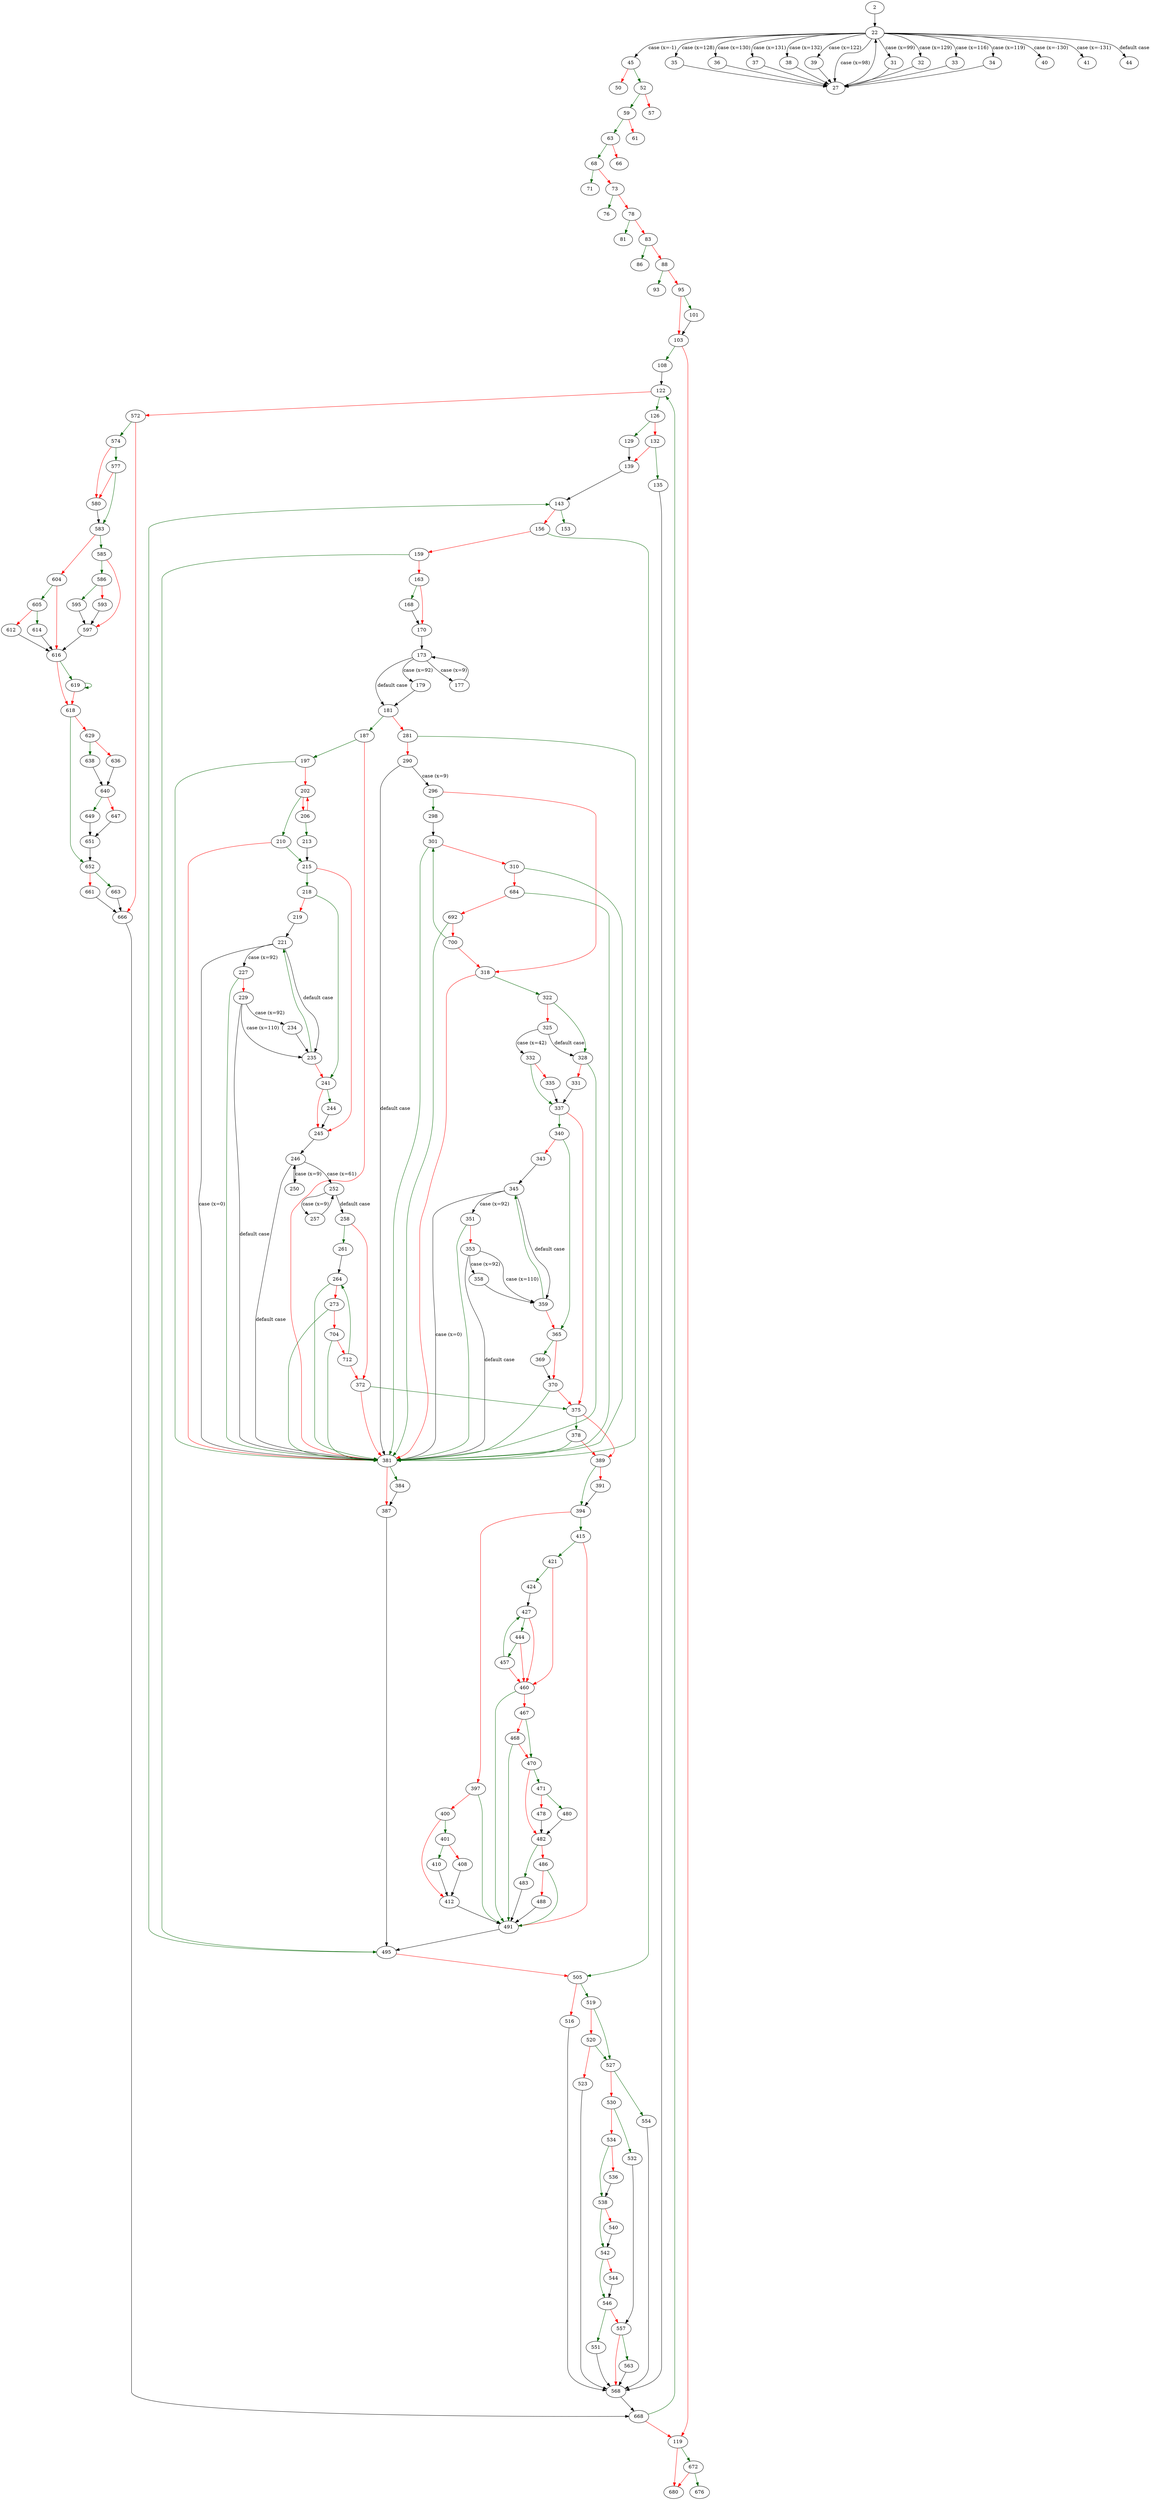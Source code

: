 strict digraph "main" {
	// Node definitions.
	2 [entry=true];
	22;
	45;
	27;
	31;
	32;
	33;
	34;
	35;
	36;
	37;
	38;
	39;
	40;
	41;
	44;
	52;
	50;
	59;
	57;
	63;
	61;
	68;
	66;
	71;
	73;
	76;
	78;
	81;
	83;
	86;
	88;
	93;
	95;
	101;
	103;
	108;
	119;
	122;
	672;
	680;
	126;
	572;
	129;
	132;
	139;
	135;
	568;
	143;
	153;
	156;
	505;
	159;
	495;
	163;
	168;
	170;
	173;
	177;
	179;
	181;
	187;
	281;
	197;
	381;
	202;
	210;
	206;
	213;
	215;
	218;
	245;
	241;
	219;
	221;
	227;
	235;
	229;
	234;
	244;
	246;
	250;
	252;
	257;
	258;
	261;
	372;
	264;
	273;
	704;
	290;
	296;
	298;
	318;
	301;
	310;
	684;
	322;
	328;
	325;
	332;
	331;
	337;
	335;
	340;
	375;
	365;
	343;
	345;
	351;
	359;
	353;
	358;
	369;
	370;
	378;
	389;
	384;
	387;
	394;
	391;
	415;
	397;
	491;
	400;
	401;
	412;
	410;
	408;
	421;
	424;
	460;
	427;
	444;
	457;
	467;
	470;
	468;
	471;
	482;
	480;
	478;
	483;
	486;
	488;
	519;
	516;
	527;
	520;
	523;
	554;
	530;
	532;
	534;
	557;
	538;
	536;
	542;
	540;
	546;
	544;
	551;
	563;
	668;
	574;
	666;
	577;
	580;
	583;
	585;
	604;
	586;
	597;
	595;
	593;
	616;
	605;
	614;
	612;
	619;
	618;
	652;
	629;
	638;
	636;
	640;
	649;
	647;
	651;
	663;
	661;
	676;
	692;
	700;
	712;

	// Edge definitions.
	2 -> 22;
	22 -> 45 [
		cond="case (x=-1)"
		label="case (x=-1)"
	];
	22 -> 27 [
		cond="case (x=98)"
		label="case (x=98)"
	];
	22 -> 31 [
		cond="case (x=99)"
		label="case (x=99)"
	];
	22 -> 32 [
		cond="case (x=129)"
		label="case (x=129)"
	];
	22 -> 33 [
		cond="case (x=116)"
		label="case (x=116)"
	];
	22 -> 34 [
		cond="case (x=119)"
		label="case (x=119)"
	];
	22 -> 35 [
		cond="case (x=128)"
		label="case (x=128)"
	];
	22 -> 36 [
		cond="case (x=130)"
		label="case (x=130)"
	];
	22 -> 37 [
		cond="case (x=131)"
		label="case (x=131)"
	];
	22 -> 38 [
		cond="case (x=132)"
		label="case (x=132)"
	];
	22 -> 39 [
		cond="case (x=122)"
		label="case (x=122)"
	];
	22 -> 40 [
		cond="case (x=-130)"
		label="case (x=-130)"
	];
	22 -> 41 [
		cond="case (x=-131)"
		label="case (x=-131)"
	];
	22 -> 44 [
		cond="default case"
		label="default case"
	];
	45 -> 52 [
		color=darkgreen
		cond=true
	];
	45 -> 50 [
		color=red
		cond=false
	];
	27 -> 22;
	31 -> 27;
	32 -> 27;
	33 -> 27;
	34 -> 27;
	35 -> 27;
	36 -> 27;
	37 -> 27;
	38 -> 27;
	39 -> 27;
	52 -> 59 [
		color=darkgreen
		cond=true
	];
	52 -> 57 [
		color=red
		cond=false
	];
	59 -> 63 [
		color=darkgreen
		cond=true
	];
	59 -> 61 [
		color=red
		cond=false
	];
	63 -> 68 [
		color=darkgreen
		cond=true
	];
	63 -> 66 [
		color=red
		cond=false
	];
	68 -> 71 [
		color=darkgreen
		cond=true
	];
	68 -> 73 [
		color=red
		cond=false
	];
	73 -> 76 [
		color=darkgreen
		cond=true
	];
	73 -> 78 [
		color=red
		cond=false
	];
	78 -> 81 [
		color=darkgreen
		cond=true
	];
	78 -> 83 [
		color=red
		cond=false
	];
	83 -> 86 [
		color=darkgreen
		cond=true
	];
	83 -> 88 [
		color=red
		cond=false
	];
	88 -> 93 [
		color=darkgreen
		cond=true
	];
	88 -> 95 [
		color=red
		cond=false
	];
	95 -> 101 [
		color=darkgreen
		cond=true
	];
	95 -> 103 [
		color=red
		cond=false
	];
	101 -> 103;
	103 -> 108 [
		color=darkgreen
		cond=true
	];
	103 -> 119 [
		color=red
		cond=false
	];
	108 -> 122;
	119 -> 672 [
		color=darkgreen
		cond=true
	];
	119 -> 680 [
		color=red
		cond=false
	];
	122 -> 126 [
		color=darkgreen
		cond=true
	];
	122 -> 572 [
		color=red
		cond=false
	];
	672 -> 680 [
		color=red
		cond=false
	];
	672 -> 676 [
		color=darkgreen
		cond=true
	];
	126 -> 129 [
		color=darkgreen
		cond=true
	];
	126 -> 132 [
		color=red
		cond=false
	];
	572 -> 574 [
		color=darkgreen
		cond=true
	];
	572 -> 666 [
		color=red
		cond=false
	];
	129 -> 139;
	132 -> 139 [
		color=red
		cond=false
	];
	132 -> 135 [
		color=darkgreen
		cond=true
	];
	139 -> 143;
	135 -> 568;
	568 -> 668;
	143 -> 153 [
		color=darkgreen
		cond=true
	];
	143 -> 156 [
		color=red
		cond=false
	];
	156 -> 505 [
		color=darkgreen
		cond=true
	];
	156 -> 159 [
		color=red
		cond=false
	];
	505 -> 519 [
		color=darkgreen
		cond=true
	];
	505 -> 516 [
		color=red
		cond=false
	];
	159 -> 495 [
		color=darkgreen
		cond=true
	];
	159 -> 163 [
		color=red
		cond=false
	];
	495 -> 143 [
		color=darkgreen
		cond=true
	];
	495 -> 505 [
		color=red
		cond=false
	];
	163 -> 168 [
		color=darkgreen
		cond=true
	];
	163 -> 170 [
		color=red
		cond=false
	];
	168 -> 170;
	170 -> 173;
	173 -> 177 [
		cond="case (x=9)"
		label="case (x=9)"
	];
	173 -> 179 [
		cond="case (x=92)"
		label="case (x=92)"
	];
	173 -> 181 [
		cond="default case"
		label="default case"
	];
	177 -> 173;
	179 -> 181;
	181 -> 187 [
		color=darkgreen
		cond=true
	];
	181 -> 281 [
		color=red
		cond=false
	];
	187 -> 197 [
		color=darkgreen
		cond=true
	];
	187 -> 381 [
		color=red
		cond=false
	];
	281 -> 381 [
		color=darkgreen
		cond=true
	];
	281 -> 290 [
		color=red
		cond=false
	];
	197 -> 381 [
		color=darkgreen
		cond=true
	];
	197 -> 202 [
		color=red
		cond=false
	];
	381 -> 384 [
		color=darkgreen
		cond=true
	];
	381 -> 387 [
		color=red
		cond=false
	];
	202 -> 210 [
		color=darkgreen
		cond=true
	];
	202 -> 206 [
		color=red
		cond=false
	];
	210 -> 381 [
		color=red
		cond=false
	];
	210 -> 215 [
		color=darkgreen
		cond=true
	];
	206 -> 202 [
		color=red
		cond=false
	];
	206 -> 213 [
		color=darkgreen
		cond=true
	];
	213 -> 215;
	215 -> 218 [
		color=darkgreen
		cond=true
	];
	215 -> 245 [
		color=red
		cond=false
	];
	218 -> 241 [
		color=darkgreen
		cond=true
	];
	218 -> 219 [
		color=red
		cond=false
	];
	245 -> 246;
	241 -> 245 [
		color=red
		cond=false
	];
	241 -> 244 [
		color=darkgreen
		cond=true
	];
	219 -> 221;
	221 -> 381 [
		cond="case (x=0)"
		label="case (x=0)"
	];
	221 -> 227 [
		cond="case (x=92)"
		label="case (x=92)"
	];
	221 -> 235 [
		cond="default case"
		label="default case"
	];
	227 -> 381 [
		color=darkgreen
		cond=true
	];
	227 -> 229 [
		color=red
		cond=false
	];
	235 -> 241 [
		color=red
		cond=false
	];
	235 -> 221 [
		color=darkgreen
		cond=true
	];
	229 -> 381 [
		cond="default case"
		label="default case"
	];
	229 -> 235 [
		cond="case (x=110)"
		label="case (x=110)"
	];
	229 -> 234 [
		cond="case (x=92)"
		label="case (x=92)"
	];
	234 -> 235;
	244 -> 245;
	246 -> 381 [
		cond="default case"
		label="default case"
	];
	246 -> 250 [
		cond="case (x=9)"
		label="case (x=9)"
	];
	246 -> 252 [
		cond="case (x=61)"
		label="case (x=61)"
	];
	250 -> 246;
	252 -> 257 [
		cond="case (x=9)"
		label="case (x=9)"
	];
	252 -> 258 [
		cond="default case"
		label="default case"
	];
	257 -> 252;
	258 -> 261 [
		color=darkgreen
		cond=true
	];
	258 -> 372 [
		color=red
		cond=false
	];
	261 -> 264;
	372 -> 381 [
		color=red
		cond=false
	];
	372 -> 375 [
		color=darkgreen
		cond=true
	];
	264 -> 381 [
		color=darkgreen
		cond=true
	];
	264 -> 273 [
		color=red
		cond=false
	];
	273 -> 381 [
		color=darkgreen
		cond=true
	];
	273 -> 704 [
		color=red
		cond=false
	];
	704 -> 381 [
		color=darkgreen
		cond=true
	];
	704 -> 712 [
		color=red
		cond=false
	];
	290 -> 381 [
		cond="default case"
		label="default case"
	];
	290 -> 296 [
		cond="case (x=9)"
		label="case (x=9)"
	];
	296 -> 298 [
		color=darkgreen
		cond=true
	];
	296 -> 318 [
		color=red
		cond=false
	];
	298 -> 301;
	318 -> 381 [
		color=red
		cond=false
	];
	318 -> 322 [
		color=darkgreen
		cond=true
	];
	301 -> 381 [
		color=darkgreen
		cond=true
	];
	301 -> 310 [
		color=red
		cond=false
	];
	310 -> 381 [
		color=darkgreen
		cond=true
	];
	310 -> 684 [
		color=red
		cond=false
	];
	684 -> 381 [
		color=darkgreen
		cond=true
	];
	684 -> 692 [
		color=red
		cond=false
	];
	322 -> 328 [
		color=darkgreen
		cond=true
	];
	322 -> 325 [
		color=red
		cond=false
	];
	328 -> 381 [
		color=darkgreen
		cond=true
	];
	328 -> 331 [
		color=red
		cond=false
	];
	325 -> 328 [
		cond="default case"
		label="default case"
	];
	325 -> 332 [
		cond="case (x=42)"
		label="case (x=42)"
	];
	332 -> 337 [
		color=darkgreen
		cond=true
	];
	332 -> 335 [
		color=red
		cond=false
	];
	331 -> 337;
	337 -> 340 [
		color=darkgreen
		cond=true
	];
	337 -> 375 [
		color=red
		cond=false
	];
	335 -> 337;
	340 -> 365 [
		color=darkgreen
		cond=true
	];
	340 -> 343 [
		color=red
		cond=false
	];
	375 -> 378 [
		color=darkgreen
		cond=true
	];
	375 -> 389 [
		color=red
		cond=false
	];
	365 -> 369 [
		color=darkgreen
		cond=true
	];
	365 -> 370 [
		color=red
		cond=false
	];
	343 -> 345;
	345 -> 381 [
		cond="case (x=0)"
		label="case (x=0)"
	];
	345 -> 351 [
		cond="case (x=92)"
		label="case (x=92)"
	];
	345 -> 359 [
		cond="default case"
		label="default case"
	];
	351 -> 381 [
		color=darkgreen
		cond=true
	];
	351 -> 353 [
		color=red
		cond=false
	];
	359 -> 365 [
		color=red
		cond=false
	];
	359 -> 345 [
		color=darkgreen
		cond=true
	];
	353 -> 381 [
		cond="default case"
		label="default case"
	];
	353 -> 359 [
		cond="case (x=110)"
		label="case (x=110)"
	];
	353 -> 358 [
		cond="case (x=92)"
		label="case (x=92)"
	];
	358 -> 359;
	369 -> 370;
	370 -> 381 [
		color=darkgreen
		cond=true
	];
	370 -> 375 [
		color=red
		cond=false
	];
	378 -> 381 [
		color=darkgreen
		cond=true
	];
	378 -> 389 [
		color=red
		cond=false
	];
	389 -> 394 [
		color=darkgreen
		cond=true
	];
	389 -> 391 [
		color=red
		cond=false
	];
	384 -> 387;
	387 -> 495;
	394 -> 415 [
		color=darkgreen
		cond=true
	];
	394 -> 397 [
		color=red
		cond=false
	];
	391 -> 394;
	415 -> 491 [
		color=red
		cond=false
	];
	415 -> 421 [
		color=darkgreen
		cond=true
	];
	397 -> 491 [
		color=darkgreen
		cond=true
	];
	397 -> 400 [
		color=red
		cond=false
	];
	491 -> 495;
	400 -> 401 [
		color=darkgreen
		cond=true
	];
	400 -> 412 [
		color=red
		cond=false
	];
	401 -> 410 [
		color=darkgreen
		cond=true
	];
	401 -> 408 [
		color=red
		cond=false
	];
	412 -> 491;
	410 -> 412;
	408 -> 412;
	421 -> 424 [
		color=darkgreen
		cond=true
	];
	421 -> 460 [
		color=red
		cond=false
	];
	424 -> 427;
	460 -> 491 [
		color=darkgreen
		cond=true
	];
	460 -> 467 [
		color=red
		cond=false
	];
	427 -> 460 [
		color=red
		cond=false
	];
	427 -> 444 [
		color=darkgreen
		cond=true
	];
	444 -> 460 [
		color=red
		cond=false
	];
	444 -> 457 [
		color=darkgreen
		cond=true
	];
	457 -> 460 [
		color=red
		cond=false
	];
	457 -> 427 [
		color=darkgreen
		cond=true
	];
	467 -> 470 [
		color=darkgreen
		cond=true
	];
	467 -> 468 [
		color=red
		cond=false
	];
	470 -> 471 [
		color=darkgreen
		cond=true
	];
	470 -> 482 [
		color=red
		cond=false
	];
	468 -> 491 [
		color=darkgreen
		cond=true
	];
	468 -> 470 [
		color=red
		cond=false
	];
	471 -> 480 [
		color=darkgreen
		cond=true
	];
	471 -> 478 [
		color=red
		cond=false
	];
	482 -> 483 [
		color=darkgreen
		cond=true
	];
	482 -> 486 [
		color=red
		cond=false
	];
	480 -> 482;
	478 -> 482;
	483 -> 491;
	486 -> 491 [
		color=darkgreen
		cond=true
	];
	486 -> 488 [
		color=red
		cond=false
	];
	488 -> 491;
	519 -> 527 [
		color=darkgreen
		cond=true
	];
	519 -> 520 [
		color=red
		cond=false
	];
	516 -> 568;
	527 -> 554 [
		color=darkgreen
		cond=true
	];
	527 -> 530 [
		color=red
		cond=false
	];
	520 -> 527 [
		color=darkgreen
		cond=true
	];
	520 -> 523 [
		color=red
		cond=false
	];
	523 -> 568;
	554 -> 568;
	530 -> 532 [
		color=darkgreen
		cond=true
	];
	530 -> 534 [
		color=red
		cond=false
	];
	532 -> 557;
	534 -> 538 [
		color=darkgreen
		cond=true
	];
	534 -> 536 [
		color=red
		cond=false
	];
	557 -> 568 [
		color=red
		cond=false
	];
	557 -> 563 [
		color=darkgreen
		cond=true
	];
	538 -> 542 [
		color=darkgreen
		cond=true
	];
	538 -> 540 [
		color=red
		cond=false
	];
	536 -> 538;
	542 -> 546 [
		color=darkgreen
		cond=true
	];
	542 -> 544 [
		color=red
		cond=false
	];
	540 -> 542;
	546 -> 557 [
		color=red
		cond=false
	];
	546 -> 551 [
		color=darkgreen
		cond=true
	];
	544 -> 546;
	551 -> 568;
	563 -> 568;
	668 -> 119 [
		color=red
		cond=false
	];
	668 -> 122 [
		color=darkgreen
		cond=true
	];
	574 -> 577 [
		color=darkgreen
		cond=true
	];
	574 -> 580 [
		color=red
		cond=false
	];
	666 -> 668;
	577 -> 580 [
		color=red
		cond=false
	];
	577 -> 583 [
		color=darkgreen
		cond=true
	];
	580 -> 583;
	583 -> 585 [
		color=darkgreen
		cond=true
	];
	583 -> 604 [
		color=red
		cond=false
	];
	585 -> 586 [
		color=darkgreen
		cond=true
	];
	585 -> 597 [
		color=red
		cond=false
	];
	604 -> 616 [
		color=red
		cond=false
	];
	604 -> 605 [
		color=darkgreen
		cond=true
	];
	586 -> 595 [
		color=darkgreen
		cond=true
	];
	586 -> 593 [
		color=red
		cond=false
	];
	597 -> 616;
	595 -> 597;
	593 -> 597;
	616 -> 619 [
		color=darkgreen
		cond=true
	];
	616 -> 618 [
		color=red
		cond=false
	];
	605 -> 614 [
		color=darkgreen
		cond=true
	];
	605 -> 612 [
		color=red
		cond=false
	];
	614 -> 616;
	612 -> 616;
	619 -> 619 [
		color=darkgreen
		cond=true
	];
	619 -> 618 [
		color=red
		cond=false
	];
	618 -> 652 [
		color=darkgreen
		cond=true
	];
	618 -> 629 [
		color=red
		cond=false
	];
	652 -> 663 [
		color=darkgreen
		cond=true
	];
	652 -> 661 [
		color=red
		cond=false
	];
	629 -> 638 [
		color=darkgreen
		cond=true
	];
	629 -> 636 [
		color=red
		cond=false
	];
	638 -> 640;
	636 -> 640;
	640 -> 649 [
		color=darkgreen
		cond=true
	];
	640 -> 647 [
		color=red
		cond=false
	];
	649 -> 651;
	647 -> 651;
	651 -> 652;
	663 -> 666;
	661 -> 666;
	692 -> 381 [
		color=darkgreen
		cond=true
	];
	692 -> 700 [
		color=red
		cond=false
	];
	700 -> 318 [
		color=red
		cond=false
	];
	700 -> 301 [
		color=darkgreen
		cond=true
	];
	712 -> 372 [
		color=red
		cond=false
	];
	712 -> 264 [
		color=darkgreen
		cond=true
	];
}